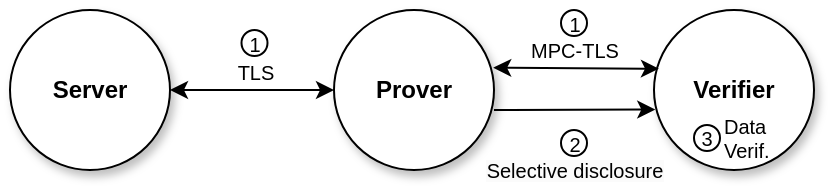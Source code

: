<mxfile>
    <diagram id="kcIGn_kX_1L25iIxUXLg" name="Page-1">
        <mxGraphModel dx="477" dy="783" grid="1" gridSize="10" guides="1" tooltips="1" connect="1" arrows="1" fold="1" page="1" pageScale="1" pageWidth="850" pageHeight="1100" math="0" shadow="0">
            <root>
                <mxCell id="0"/>
                <mxCell id="1" parent="0"/>
                <mxCell id="EZAqd18MQriHtEKbU3QA-1" value="Prover" style="ellipse;whiteSpace=wrap;html=1;aspect=fixed;shadow=1;fontStyle=1" parent="1" vertex="1">
                    <mxGeometry x="200" y="260" width="80" height="80" as="geometry"/>
                </mxCell>
                <mxCell id="EZAqd18MQriHtEKbU3QA-2" value="Server" style="ellipse;whiteSpace=wrap;html=1;aspect=fixed;shadow=1;fontStyle=1" parent="1" vertex="1">
                    <mxGeometry x="38" y="260" width="80" height="80" as="geometry"/>
                </mxCell>
                <mxCell id="GdnXkJGOJiVmK7E47u4y-43" value="Verifier" style="ellipse;whiteSpace=wrap;html=1;aspect=fixed;shadow=1;fontStyle=1" parent="1" vertex="1">
                    <mxGeometry x="360" y="260" width="80" height="80" as="geometry"/>
                </mxCell>
                <mxCell id="GdnXkJGOJiVmK7E47u4y-45" value="" style="endArrow=classic;startArrow=classic;html=1;rounded=0;entryX=0;entryY=0.5;entryDx=0;entryDy=0;" parent="1" source="EZAqd18MQriHtEKbU3QA-2" target="EZAqd18MQriHtEKbU3QA-1" edge="1">
                    <mxGeometry width="50" height="50" relative="1" as="geometry">
                        <mxPoint x="350" y="490" as="sourcePoint"/>
                        <mxPoint x="400" y="440" as="targetPoint"/>
                    </mxGeometry>
                </mxCell>
                <mxCell id="GdnXkJGOJiVmK7E47u4y-46" value="TLS" style="whiteSpace=wrap;html=1;fillColor=none;strokeColor=none;fontSize=10;" parent="1" vertex="1">
                    <mxGeometry x="126.5" y="286" width="67.5" height="10" as="geometry"/>
                </mxCell>
                <mxCell id="GdnXkJGOJiVmK7E47u4y-49" value="" style="endArrow=classic;html=1;rounded=0;startArrow=classic;startFill=1;entryX=0.031;entryY=0.367;entryDx=0;entryDy=0;entryPerimeter=0;exitX=0.995;exitY=0.361;exitDx=0;exitDy=0;exitPerimeter=0;" parent="1" source="EZAqd18MQriHtEKbU3QA-1" target="GdnXkJGOJiVmK7E47u4y-43" edge="1">
                    <mxGeometry width="50" height="50" relative="1" as="geometry">
                        <mxPoint x="350" y="490" as="sourcePoint"/>
                        <mxPoint x="400" y="440" as="targetPoint"/>
                    </mxGeometry>
                </mxCell>
                <mxCell id="10" value="MPC-TLS" style="edgeLabel;html=1;align=center;verticalAlign=middle;resizable=0;points=[];fontSize=10;" parent="GdnXkJGOJiVmK7E47u4y-49" vertex="1" connectable="0">
                    <mxGeometry x="-0.507" relative="1" as="geometry">
                        <mxPoint x="20" y="-9" as="offset"/>
                    </mxGeometry>
                </mxCell>
                <mxCell id="GdnXkJGOJiVmK7E47u4y-54" value="1" style="ellipse;whiteSpace=wrap;html=1;aspect=fixed;fontSize=10;" parent="1" vertex="1">
                    <mxGeometry x="153.75" y="270" width="13" height="13" as="geometry"/>
                </mxCell>
                <mxCell id="GdnXkJGOJiVmK7E47u4y-56" value="3" style="ellipse;whiteSpace=wrap;html=1;aspect=fixed;fontSize=10;" parent="1" vertex="1">
                    <mxGeometry x="380" y="317.5" width="13" height="13" as="geometry"/>
                </mxCell>
                <mxCell id="GdnXkJGOJiVmK7E47u4y-58" value="2" style="ellipse;whiteSpace=wrap;html=1;aspect=fixed;fontSize=10;" parent="1" vertex="1">
                    <mxGeometry x="313.5" y="320" width="13" height="13" as="geometry"/>
                </mxCell>
                <mxCell id="13" value="Data&lt;br style=&quot;font-size: 10px;&quot;&gt;Verif." style="rounded=1;whiteSpace=wrap;html=1;fillColor=none;strokeColor=none;fontSize=10;align=left;" parent="1" vertex="1">
                    <mxGeometry x="393" y="304" width="30" height="40" as="geometry"/>
                </mxCell>
                <mxCell id="14" value="" style="endArrow=classic;html=1;exitX=1;exitY=0.5;exitDx=0;exitDy=0;entryX=0.008;entryY=0.622;entryDx=0;entryDy=0;entryPerimeter=0;" parent="1" target="GdnXkJGOJiVmK7E47u4y-43" edge="1">
                    <mxGeometry width="50" height="50" relative="1" as="geometry">
                        <mxPoint x="280" y="310" as="sourcePoint"/>
                        <mxPoint x="360" y="310" as="targetPoint"/>
                    </mxGeometry>
                </mxCell>
                <mxCell id="21" value="&lt;span style=&quot;font-size: 10px; background-color: rgb(251, 251, 251);&quot;&gt;Selective d&lt;/span&gt;&lt;span style=&quot;font-size: 10px; background-color: rgb(251, 251, 251);&quot;&gt;isclosure&lt;/span&gt;" style="edgeLabel;html=1;align=center;verticalAlign=middle;resizable=0;points=[];fontSize=10;" parent="14" vertex="1" connectable="0">
                    <mxGeometry x="-0.262" y="-1" relative="1" as="geometry">
                        <mxPoint x="10" y="29" as="offset"/>
                    </mxGeometry>
                </mxCell>
                <mxCell id="18" value="1" style="ellipse;whiteSpace=wrap;html=1;aspect=fixed;fontSize=10;" parent="1" vertex="1">
                    <mxGeometry x="313.5" y="260" width="13" height="13" as="geometry"/>
                </mxCell>
            </root>
        </mxGraphModel>
    </diagram>
</mxfile>